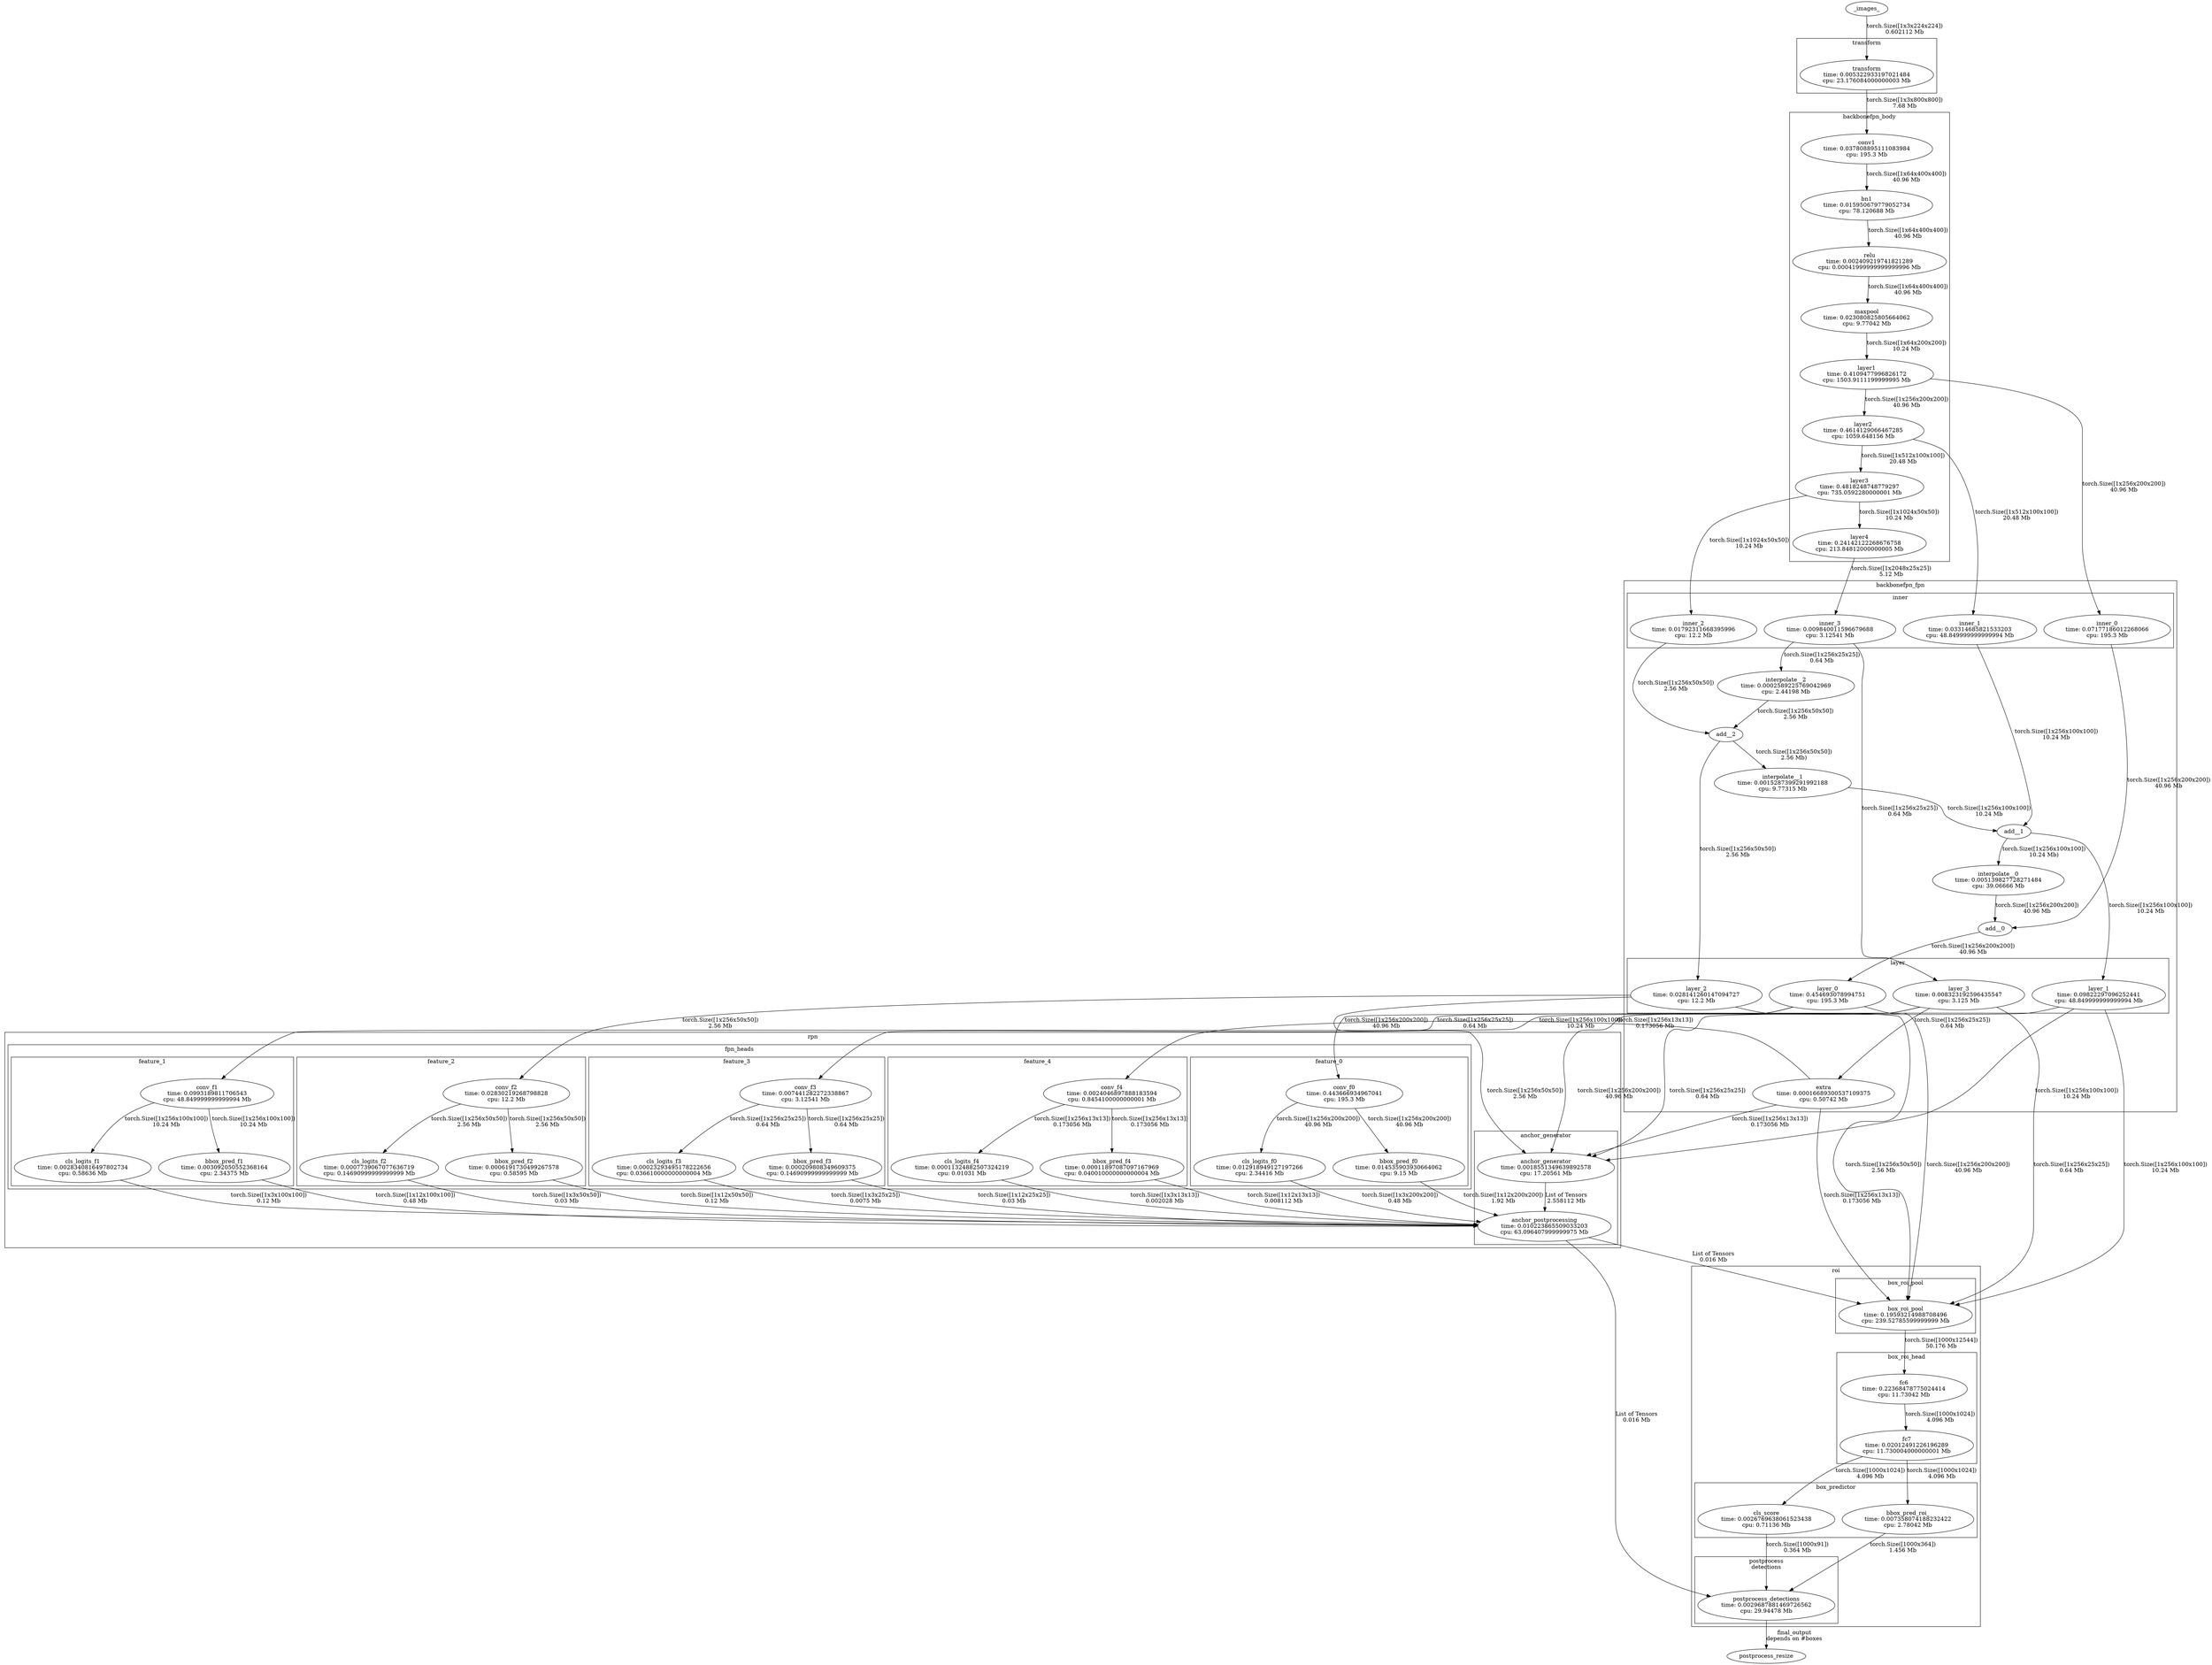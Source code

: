 digraph G {

	subgraph cluster0 {
		label="transform";
		transform;
	}
	subgraph cluster1 {
		label="backbonefpn_body";
		conv1; bn1; relu; maxpool; layer1; layer2; layer3; layer4;
	}
	subgraph cluster2 {
		label="backbonefpn_fpn";
		subgraph cluster3 {
			label="inner";
			inner_3; inner_2; inner_1; inner_0;
		}
		subgraph cluster4 {
			label="layer"
			layer_3; layer_2; layer_1; layer_0;
		}
		interpolate__0; interpolate__1; interpolate__2;
		add__0; add__1; add__2;
		extra;
	}
	subgraph cluster5 {
		label="rpn"
		subgraph cluster6 {
			label="fpn_heads"
			subgraph cluster7 {
				label="feature_0"
				conv_f0; cls_logits_f0; bbox_pred_f0;
			}
			subgraph cluster8 {
				label="feature_1"
				conv_f1; cls_logits_f1; bbox_pred_f1;
			}
			subgraph cluster9 {
				label="feature_2"
				conv_f2; cls_logits_f2; bbox_pred_f2;
			}
			subgraph cluster10 {
				label="feature_3"
				conv_f3; cls_logits_f3; bbox_pred_f3;
			}
			subgraph cluster11 {
				label="feature_4"
				conv_f4; cls_logits_f4; bbox_pred_f4;
			}
		}
		subgraph cluster12 {
			label="anchor_generator"
			anchor_generator;
			anchor_postprocessing;
		}
	}
	subgraph cluster13 {
		label="roi"
		subgraph cluster14{
			label="box_roi_pool"
			box_roi_pool;
		}
		subgraph cluster15{
			label="box_roi_head"
			fc6; fc7;
		}
		subgraph cluster16{
			label="box_predictor"
			cls_score; bbox_pred_roi_;
		}
		subgraph cluster17{
			label="postprocess\ndetections"
			postprocess_detections;
		}
	}

	transform [label="transform\ntime: 0.005322933197021484\ncpu: 23.176084000000003 Mb"]
	conv1 [label="conv1\ntime: 0.037808895111083984\ncpu: 195.3 Mb"]
	bn1 [label="bn1\ntime: 0.015950679779052734\ncpu: 78.120688 Mb"]
	relu [label="relu\ntime: 0.002409219741821289\ncpu: 0.00041999999999999996 Mb"]
	maxpool [label="maxpool\ntime: 0.023080825805664062\ncpu: 9.77042 Mb"]
	layer1 [label="layer1\ntime: 0.4109477996826172\ncpu: 1503.9111199999995 Mb"]
	layer2 [label="layer2\ntime: 0.4614129066467285\ncpu: 1059.648156 Mb"]
	layer3 [label="layer3\ntime: 0.4818248748779297\ncpu: 735.0592280000001 Mb"]
	layer4 [label="layer4\ntime: 0.24142122268676758\ncpu: 213.84812000000005 Mb"]
	inner_3 [label="inner_3\ntime: 0.009840011596679688\ncpu: 3.12541 Mb"]
	layer_3 [label="layer_3\ntime: 0.008323192596435547\ncpu: 3.125 Mb"]
	inner_2 [label="inner_2\ntime: 0.01792311668395996\ncpu: 12.2 Mb"]
	interpolate__2 [label="interpolate__2\ntime: 0.0002589225769042969\ncpu: 2.44198 Mb"]
	layer_2 [label="layer_2\ntime: 0.028141260147094727\ncpu: 12.2 Mb"]
	inner_1 [label="inner_1\ntime: 0.03314685821533203\ncpu: 48.849999999999994 Mb"]
	interpolate__1 [label="interpolate__1\ntime: 0.0015287399291992188\ncpu: 9.77315 Mb"]
	layer_1 [label="layer_1\ntime: 0.09822297096252441\ncpu: 48.849999999999994 Mb"]
	inner_0 [label="inner_0\ntime: 0.07177186012268066\ncpu: 195.3 Mb"]
	interpolate__0 [label="interpolate__0\ntime: 0.005139827728271484\ncpu: 39.06666 Mb"]
	layer_0 [label="layer_0\ntime: 0.454693078994751\ncpu: 195.3 Mb"]
	extra [label="extra\ntime: 0.00016689300537109375\ncpu: 0.50742 Mb"]
	conv_f0 [label="conv_f0\ntime: 0.443666934967041\ncpu: 195.3 Mb"]
	cls_logits_f0 [label="cls_logits_f0\ntime: 0.012918949127197266\ncpu: 2.34416 Mb"]
	bbox_pred_f0 [label="bbox_pred_f0\ntime: 0.014535903930664062\ncpu: 9.15 Mb"]
	conv_f1 [label="conv_f1\ntime: 0.0993189811706543\ncpu: 48.849999999999994 Mb"]
	cls_logits_f1 [label="cls_logits_f1\ntime: 0.0028340816497802734\ncpu: 0.58636 Mb"]
	bbox_pred_f1 [label="bbox_pred_f1\ntime: 0.003092050552368164\ncpu: 2.34375 Mb"]
	conv_f2 [label="conv_f2\ntime: 0.02830219268798828\ncpu: 12.2 Mb"]
	cls_logits_f2 [label="cls_logits_f2\ntime: 0.0007739067077636719\ncpu: 0.14690999999999999 Mb"]
	bbox_pred_f2 [label="bbox_pred_f2\ntime: 0.0006191730499267578\ncpu: 0.58595 Mb"]
	conv_f3 [label="conv_f3\ntime: 0.007441282272338867\ncpu: 3.12541 Mb"]
	cls_logits_f3 [label="cls_logits_f3\ntime: 0.00023293495178222656\ncpu: 0.036610000000000004 Mb"]
	bbox_pred_f3 [label="bbox_pred_f3\ntime: 0.000209808349609375\ncpu: 0.14690999999999999 Mb"]
	conv_f4 [label="conv_f4\ntime: 0.0024046897888183594\ncpu: 0.8454100000000001 Mb"]
	cls_logits_f4 [label="cls_logits_f4\ntime: 0.00011324882507324219\ncpu: 0.01031 Mb"]
	bbox_pred_f4 [label="bbox_pred_f4\ntime: 0.00011897087097167969\ncpu: 0.040010000000000004 Mb"]
	anchor_generator [label="anchor_generator\ntime: 0.0018551349639892578\ncpu: 17.20561 Mb"]
	anchor_postprocessing [label="anchor_postprocessing\ntime: 0.010223865509033203\ncpu: 63.096407999999975 Mb"]
	box_roi_pool [label="box_roi_pool\ntime: 0.19593214988708496\ncpu: 239.52785599999999 Mb"]
	fc6 [label="fc6\ntime: 0.22368478775024414\ncpu: 11.73042 Mb"]
	fc7 [label="fc7\ntime: 0.02012491226196289\ncpu: 11.730004000000001 Mb"]
	cls_score [label="cls_score\ntime: 0.0026769638061523438\ncpu: 0.71136 Mb"]
	bbox_pred_roi_ [label="bbox_pred_roi_\ntime: 0.007358074188232422\ncpu: 2.78042 Mb"]
	postprocess_detections [label="postprocess_detections\ntime: 0.0029687881469726562\ncpu: 29.94478 Mb"]

	_images_ -> transform [label="torch.Size([1x3x224x224])\n0.602112 Mb"]
	transform -> conv1 [label="torch.Size([1x3x800x800])\n7.68 Mb"]
	conv1 -> bn1 [label="torch.Size([1x64x400x400])\n40.96 Mb"]
	bn1 -> relu [label="torch.Size([1x64x400x400])\n40.96 Mb"]
	relu -> maxpool [label="torch.Size([1x64x400x400])\n40.96 Mb"]
	maxpool -> layer1 [label="torch.Size([1x64x200x200])\n10.24 Mb"]
	layer1 -> layer2 [label="torch.Size([1x256x200x200])\n40.96 Mb"]
	layer2 -> layer3 [label="torch.Size([1x512x100x100])\n20.48 Mb"]
	layer3 -> layer4 [label="torch.Size([1x1024x50x50])\n10.24 Mb"]
	layer4 -> inner_3 [label="torch.Size([1x2048x25x25])\n5.12 Mb"]
	inner_3 -> layer_3 [label="torch.Size([1x256x25x25])\n0.64 Mb"]
	layer3 -> inner_2 [label="torch.Size([1x1024x50x50])\n10.24 Mb"]
	inner_3 -> interpolate__2 [label="torch.Size([1x256x25x25])\n0.64 Mb"]
	inner_2 -> add__2 [label="torch.Size([1x256x50x50])\n2.56 Mb"]
	interpolate__2 -> add__2 [label="torch.Size([1x256x50x50])\n2.56 Mb"]
	add__2 -> layer_2 [label="torch.Size([1x256x50x50])\n2.56 Mb"]
	layer2 -> inner_1 [label="torch.Size([1x512x100x100])\n20.48 Mb"]
	add__2 -> interpolate__1 [label="torch.Size([1x256x50x50])\n2.56 Mb)"]
	inner_1 -> add__1 [label="torch.Size([1x256x100x100])\n10.24 Mb"]
	interpolate__1 -> add__1 [label="torch.Size([1x256x100x100])\n10.24 Mb"]
	add__1 -> layer_1 [label="torch.Size([1x256x100x100])\n10.24 Mb"]
	layer1 -> inner_0 [label="torch.Size([1x256x200x200])\n40.96 Mb"]
	add__1 -> interpolate__0 [label="torch.Size([1x256x100x100])\n10.24 Mb)"]
	inner_0 -> add__0 [label="torch.Size([1x256x200x200])\n40.96 Mb"]
	interpolate__0 -> add__0 [label="torch.Size([1x256x200x200])\n40.96 Mb"]
	add__0 -> layer_0 [label="torch.Size([1x256x200x200])\n40.96 Mb"]
	layer_3 -> extra [label="torch.Size([1x256x25x25])\n0.64 Mb"]
	layer_0 -> conv_f0 [label="torch.Size([1x256x200x200])\n40.96 Mb"]
	conv_f0 -> cls_logits_f0 [label="torch.Size([1x256x200x200])\n40.96 Mb"]
	conv_f0 -> bbox_pred_f0 [label="torch.Size([1x256x200x200])\n40.96 Mb"]
	layer_1 -> conv_f1 [label="torch.Size([1x256x100x100])\n10.24 Mb"]
	conv_f1 -> cls_logits_f1 [label="torch.Size([1x256x100x100])\n10.24 Mb"]
	conv_f1 -> bbox_pred_f1 [label="torch.Size([1x256x100x100])\n10.24 Mb"]
	layer_2 -> conv_f2 [label="torch.Size([1x256x50x50])\n2.56 Mb"]
	conv_f2 -> cls_logits_f2 [label="torch.Size([1x256x50x50])\n2.56 Mb"]
	conv_f2 -> bbox_pred_f2 [label="torch.Size([1x256x50x50])\n2.56 Mb"]
	layer_3 -> conv_f3 [label="torch.Size([1x256x25x25])\n0.64 Mb"]
	conv_f3 -> cls_logits_f3 [label="torch.Size([1x256x25x25])\n0.64 Mb"]
	conv_f3 -> bbox_pred_f3 [label="torch.Size([1x256x25x25])\n0.64 Mb"]
	extra -> conv_f4 [label="torch.Size([1x256x13x13])\n0.173056 Mb"]
	conv_f4 -> cls_logits_f4 [label="torch.Size([1x256x13x13])\n0.173056 Mb"]
	conv_f4 -> bbox_pred_f4 [label="torch.Size([1x256x13x13])\n0.173056 Mb"]
	layer_0 -> anchor_generator [label="torch.Size([1x256x200x200])\n40.96 Mb"]
	layer_1 -> anchor_generator [label="torch.Size([1x256x100x100])\n10.24 Mb"]
	layer_2 -> anchor_generator [label="torch.Size([1x256x50x50])\n2.56 Mb"]
	layer_3 -> anchor_generator [label="torch.Size([1x256x25x25])\n0.64 Mb"]
	extra -> anchor_generator [label="torch.Size([1x256x13x13])\n0.173056 Mb"]
	anchor_generator -> anchor_postprocessing [label="List of Tensors\n2.558112 Mb"]
	cls_logits_f0 -> anchor_postprocessing [label="torch.Size([1x3x200x200])\n0.48 Mb"]
	cls_logits_f1 -> anchor_postprocessing [label="torch.Size([1x3x100x100])\n0.12 Mb"]
	cls_logits_f2 -> anchor_postprocessing [label="torch.Size([1x3x50x50])\n0.03 Mb"]
	cls_logits_f3 -> anchor_postprocessing [label="torch.Size([1x3x25x25])\n0.0075 Mb"]
	cls_logits_f4 -> anchor_postprocessing [label="torch.Size([1x3x13x13])\n0.002028 Mb"]
	bbox_pred_f0 -> anchor_postprocessing [label="torch.Size([1x12x200x200])\n1.92 Mb"]
	bbox_pred_f1 -> anchor_postprocessing [label="torch.Size([1x12x100x100])\n0.48 Mb"]
	bbox_pred_f2 -> anchor_postprocessing [label="torch.Size([1x12x50x50])\n0.12 Mb"]
	bbox_pred_f3 -> anchor_postprocessing [label="torch.Size([1x12x25x25])\n0.03 Mb"]
	bbox_pred_f4 -> anchor_postprocessing [label="torch.Size([1x12x13x13])\n0.008112 Mb"]
	layer_0 -> box_roi_pool [label="torch.Size([1x256x200x200])\n40.96 Mb"]
	layer_1 -> box_roi_pool [label="torch.Size([1x256x100x100])\n10.24 Mb"]
	layer_2 -> box_roi_pool [label="torch.Size([1x256x50x50])\n2.56 Mb"]
	layer_3 -> box_roi_pool [label="torch.Size([1x256x25x25])\n0.64 Mb"]
	extra -> box_roi_pool [label="torch.Size([1x256x13x13])\n0.173056 Mb"]
	anchor_postprocessing -> box_roi_pool [label="List of Tensors\n0.016 Mb"]
	box_roi_pool -> fc6 [label="torch.Size([1000x12544])\n50.176 Mb"]
	fc6 -> fc7 [label="torch.Size([1000x1024])\n4.096 Mb"]
	fc7 -> cls_score [label="torch.Size([1000x1024])\n4.096 Mb"]
	fc7 -> bbox_pred_roi_ [label="torch.Size([1000x1024])\n4.096 Mb"]
	cls_score -> postprocess_detections [label="torch.Size([1000x91])\n0.364 Mb"]
	bbox_pred_roi_ -> postprocess_detections [label="torch.Size([1000x364])\n1.456 Mb"]
	anchor_postprocessing -> postprocess_detections [label="List of Tensors\n0.016 Mb"]
	postprocess_detections -> postprocess_resize [label="final_output\ndepends on #boxes"]
}